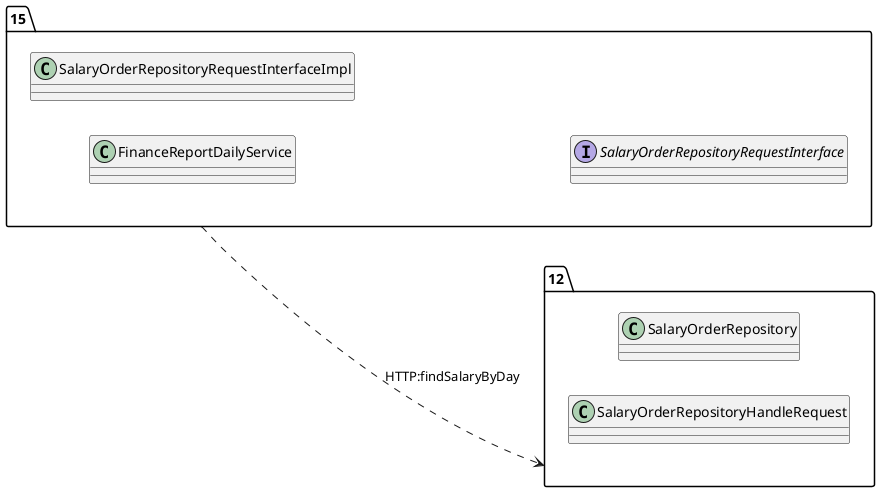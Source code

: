 @startuml 
allow_mixing
left to right direction
package "15"{
class FinanceReportDailyService
class SalaryOrderRepositoryRequestInterfaceImpl
interface SalaryOrderRepositoryRequestInterface

}
package "12"{
class SalaryOrderRepository
class SalaryOrderRepositoryHandleRequest

}
"15" ..> "12":HTTP:findSalaryByDay
@enduml